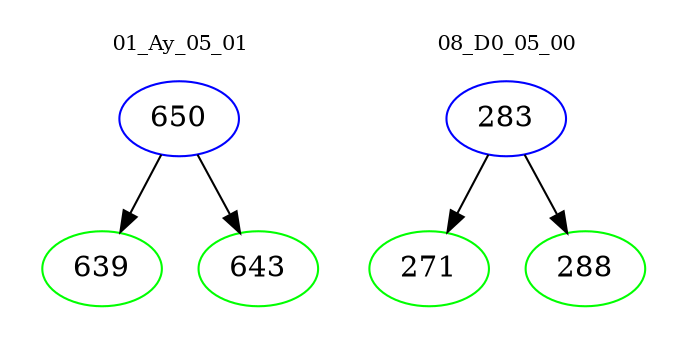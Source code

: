 digraph{
subgraph cluster_0 {
color = white
label = "01_Ay_05_01";
fontsize=10;
T0_650 [label="650", color="blue"]
T0_650 -> T0_639 [color="black"]
T0_639 [label="639", color="green"]
T0_650 -> T0_643 [color="black"]
T0_643 [label="643", color="green"]
}
subgraph cluster_1 {
color = white
label = "08_D0_05_00";
fontsize=10;
T1_283 [label="283", color="blue"]
T1_283 -> T1_271 [color="black"]
T1_271 [label="271", color="green"]
T1_283 -> T1_288 [color="black"]
T1_288 [label="288", color="green"]
}
}
